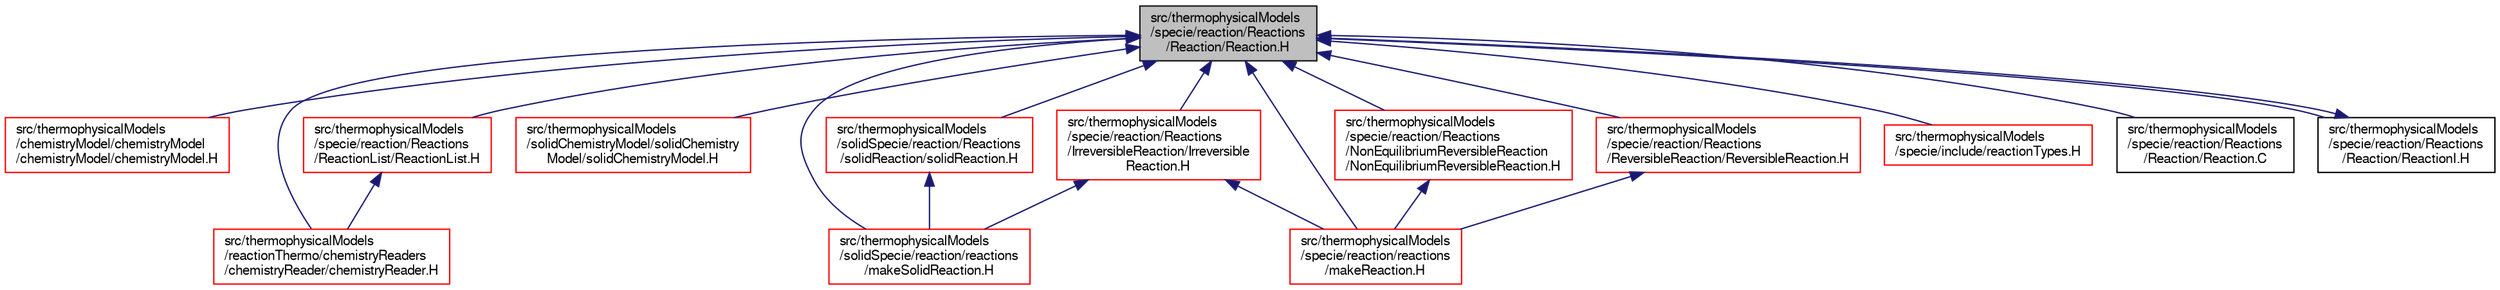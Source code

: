 digraph "src/thermophysicalModels/specie/reaction/Reactions/Reaction/Reaction.H"
{
  bgcolor="transparent";
  edge [fontname="FreeSans",fontsize="10",labelfontname="FreeSans",labelfontsize="10"];
  node [fontname="FreeSans",fontsize="10",shape=record];
  Node91 [label="src/thermophysicalModels\l/specie/reaction/Reactions\l/Reaction/Reaction.H",height=0.2,width=0.4,color="black", fillcolor="grey75", style="filled", fontcolor="black"];
  Node91 -> Node92 [dir="back",color="midnightblue",fontsize="10",style="solid",fontname="FreeSans"];
  Node92 [label="src/thermophysicalModels\l/chemistryModel/chemistryModel\l/chemistryModel/chemistryModel.H",height=0.2,width=0.4,color="red",URL="$a15497.html"];
  Node91 -> Node108 [dir="back",color="midnightblue",fontsize="10",style="solid",fontname="FreeSans"];
  Node108 [label="src/thermophysicalModels\l/reactionThermo/chemistryReaders\l/chemistryReader/chemistryReader.H",height=0.2,width=0.4,color="red",URL="$a16115.html"];
  Node91 -> Node139 [dir="back",color="midnightblue",fontsize="10",style="solid",fontname="FreeSans"];
  Node139 [label="src/thermophysicalModels\l/solidChemistryModel/solidChemistry\lModel/solidChemistryModel.H",height=0.2,width=0.4,color="red",URL="$a16286.html"];
  Node91 -> Node144 [dir="back",color="midnightblue",fontsize="10",style="solid",fontname="FreeSans"];
  Node144 [label="src/thermophysicalModels\l/solidSpecie/reaction/reactions\l/makeSolidReaction.H",height=0.2,width=0.4,color="red",URL="$a16307.html",tooltip="Macros for instantiating reactions for solid. "];
  Node91 -> Node146 [dir="back",color="midnightblue",fontsize="10",style="solid",fontname="FreeSans"];
  Node146 [label="src/thermophysicalModels\l/solidSpecie/reaction/Reactions\l/solidReaction/solidReaction.H",height=0.2,width=0.4,color="red",URL="$a16316.html"];
  Node146 -> Node144 [dir="back",color="midnightblue",fontsize="10",style="solid",fontname="FreeSans"];
  Node91 -> Node149 [dir="back",color="midnightblue",fontsize="10",style="solid",fontname="FreeSans"];
  Node149 [label="src/thermophysicalModels\l/specie/include/reactionTypes.H",height=0.2,width=0.4,color="red",URL="$a16460.html",tooltip="Type definitions for reactions. "];
  Node91 -> Node152 [dir="back",color="midnightblue",fontsize="10",style="solid",fontname="FreeSans"];
  Node152 [label="src/thermophysicalModels\l/specie/reaction/reactions\l/makeReaction.H",height=0.2,width=0.4,color="red",URL="$a16547.html",tooltip="Macros for instantiating reactions on given thermo packages. "];
  Node91 -> Node153 [dir="back",color="midnightblue",fontsize="10",style="solid",fontname="FreeSans"];
  Node153 [label="src/thermophysicalModels\l/specie/reaction/Reactions\l/IrreversibleReaction/Irreversible\lReaction.H",height=0.2,width=0.4,color="red",URL="$a16556.html"];
  Node153 -> Node144 [dir="back",color="midnightblue",fontsize="10",style="solid",fontname="FreeSans"];
  Node153 -> Node152 [dir="back",color="midnightblue",fontsize="10",style="solid",fontname="FreeSans"];
  Node91 -> Node155 [dir="back",color="midnightblue",fontsize="10",style="solid",fontname="FreeSans"];
  Node155 [label="src/thermophysicalModels\l/specie/reaction/Reactions\l/NonEquilibriumReversibleReaction\l/NonEquilibriumReversibleReaction.H",height=0.2,width=0.4,color="red",URL="$a16562.html"];
  Node155 -> Node152 [dir="back",color="midnightblue",fontsize="10",style="solid",fontname="FreeSans"];
  Node91 -> Node157 [dir="back",color="midnightblue",fontsize="10",style="solid",fontname="FreeSans"];
  Node157 [label="src/thermophysicalModels\l/specie/reaction/Reactions\l/Reaction/Reaction.C",height=0.2,width=0.4,color="black",URL="$a16565.html"];
  Node91 -> Node158 [dir="back",color="midnightblue",fontsize="10",style="solid",fontname="FreeSans"];
  Node158 [label="src/thermophysicalModels\l/specie/reaction/Reactions\l/Reaction/ReactionI.H",height=0.2,width=0.4,color="black",URL="$a16571.html"];
  Node158 -> Node91 [dir="back",color="midnightblue",fontsize="10",style="solid",fontname="FreeSans"];
  Node91 -> Node159 [dir="back",color="midnightblue",fontsize="10",style="solid",fontname="FreeSans"];
  Node159 [label="src/thermophysicalModels\l/specie/reaction/Reactions\l/ReactionList/ReactionList.H",height=0.2,width=0.4,color="red",URL="$a16577.html"];
  Node159 -> Node108 [dir="back",color="midnightblue",fontsize="10",style="solid",fontname="FreeSans"];
  Node91 -> Node161 [dir="back",color="midnightblue",fontsize="10",style="solid",fontname="FreeSans"];
  Node161 [label="src/thermophysicalModels\l/specie/reaction/Reactions\l/ReversibleReaction/ReversibleReaction.H",height=0.2,width=0.4,color="red",URL="$a16583.html"];
  Node161 -> Node152 [dir="back",color="midnightblue",fontsize="10",style="solid",fontname="FreeSans"];
}
